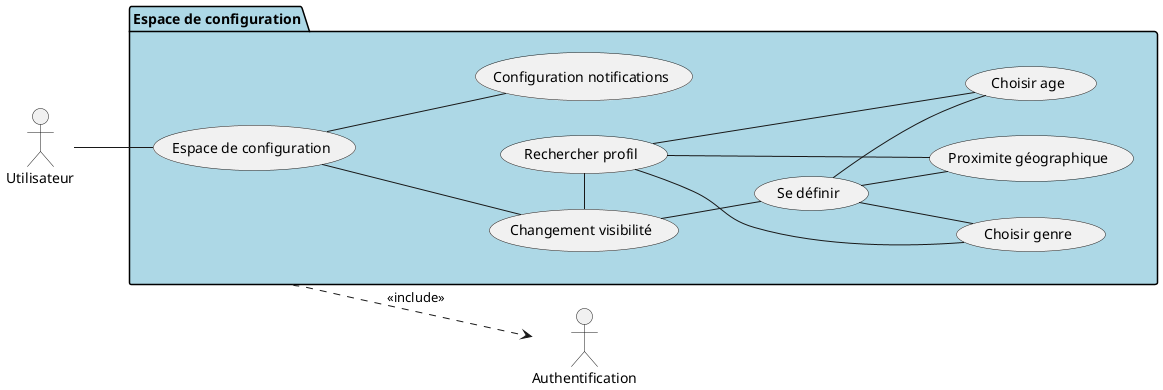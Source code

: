 @startuml

left to right direction

'Acteurs'
actor Utilisateur
actor "Authentification"

package "Espace de configuration" #LightBlue {

    usecase "Espace de configuration" as config_espace
    usecase "Changement visibilité" as config_visibilite
    usecase "Proximite géographique" as config_proximite
    usecase "Choisir age" as config_age
    usecase "Choisir genre" as config_genre
    usecase "Se définir" as config_ses_critere_visibilite
    usecase "Rechercher profil" as config_critere_visibilite_autres
    usecase "Configuration notifications" as config_notif

    Utilisateur -- config_espace

    config_espace -- config_visibilite
    config_espace -- config_notif

    config_visibilite -- config_ses_critere_visibilite
    config_visibilite -left- config_critere_visibilite_autres

    config_critere_visibilite_autres -up- config_proximite
    config_critere_visibilite_autres -up- config_age
    config_critere_visibilite_autres -up- config_genre

    config_ses_critere_visibilite -down- config_proximite
    config_ses_critere_visibilite -down- config_age
    config_ses_critere_visibilite -down- config_genre

}

    "Espace de configuration" ..> Authentification : <<include>>


@enduml
